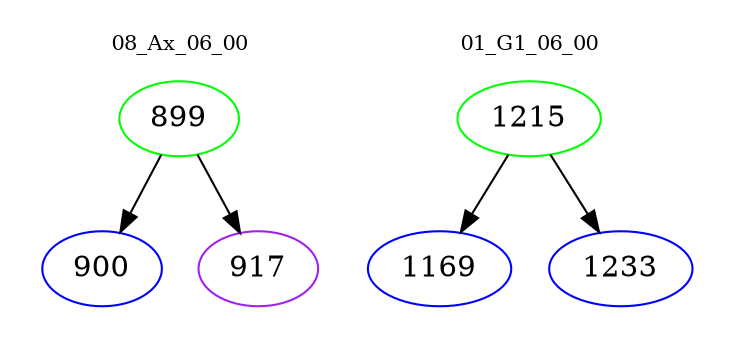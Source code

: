 digraph{
subgraph cluster_0 {
color = white
label = "08_Ax_06_00";
fontsize=10;
T0_899 [label="899", color="green"]
T0_899 -> T0_900 [color="black"]
T0_900 [label="900", color="blue"]
T0_899 -> T0_917 [color="black"]
T0_917 [label="917", color="purple"]
}
subgraph cluster_1 {
color = white
label = "01_G1_06_00";
fontsize=10;
T1_1215 [label="1215", color="green"]
T1_1215 -> T1_1169 [color="black"]
T1_1169 [label="1169", color="blue"]
T1_1215 -> T1_1233 [color="black"]
T1_1233 [label="1233", color="blue"]
}
}
